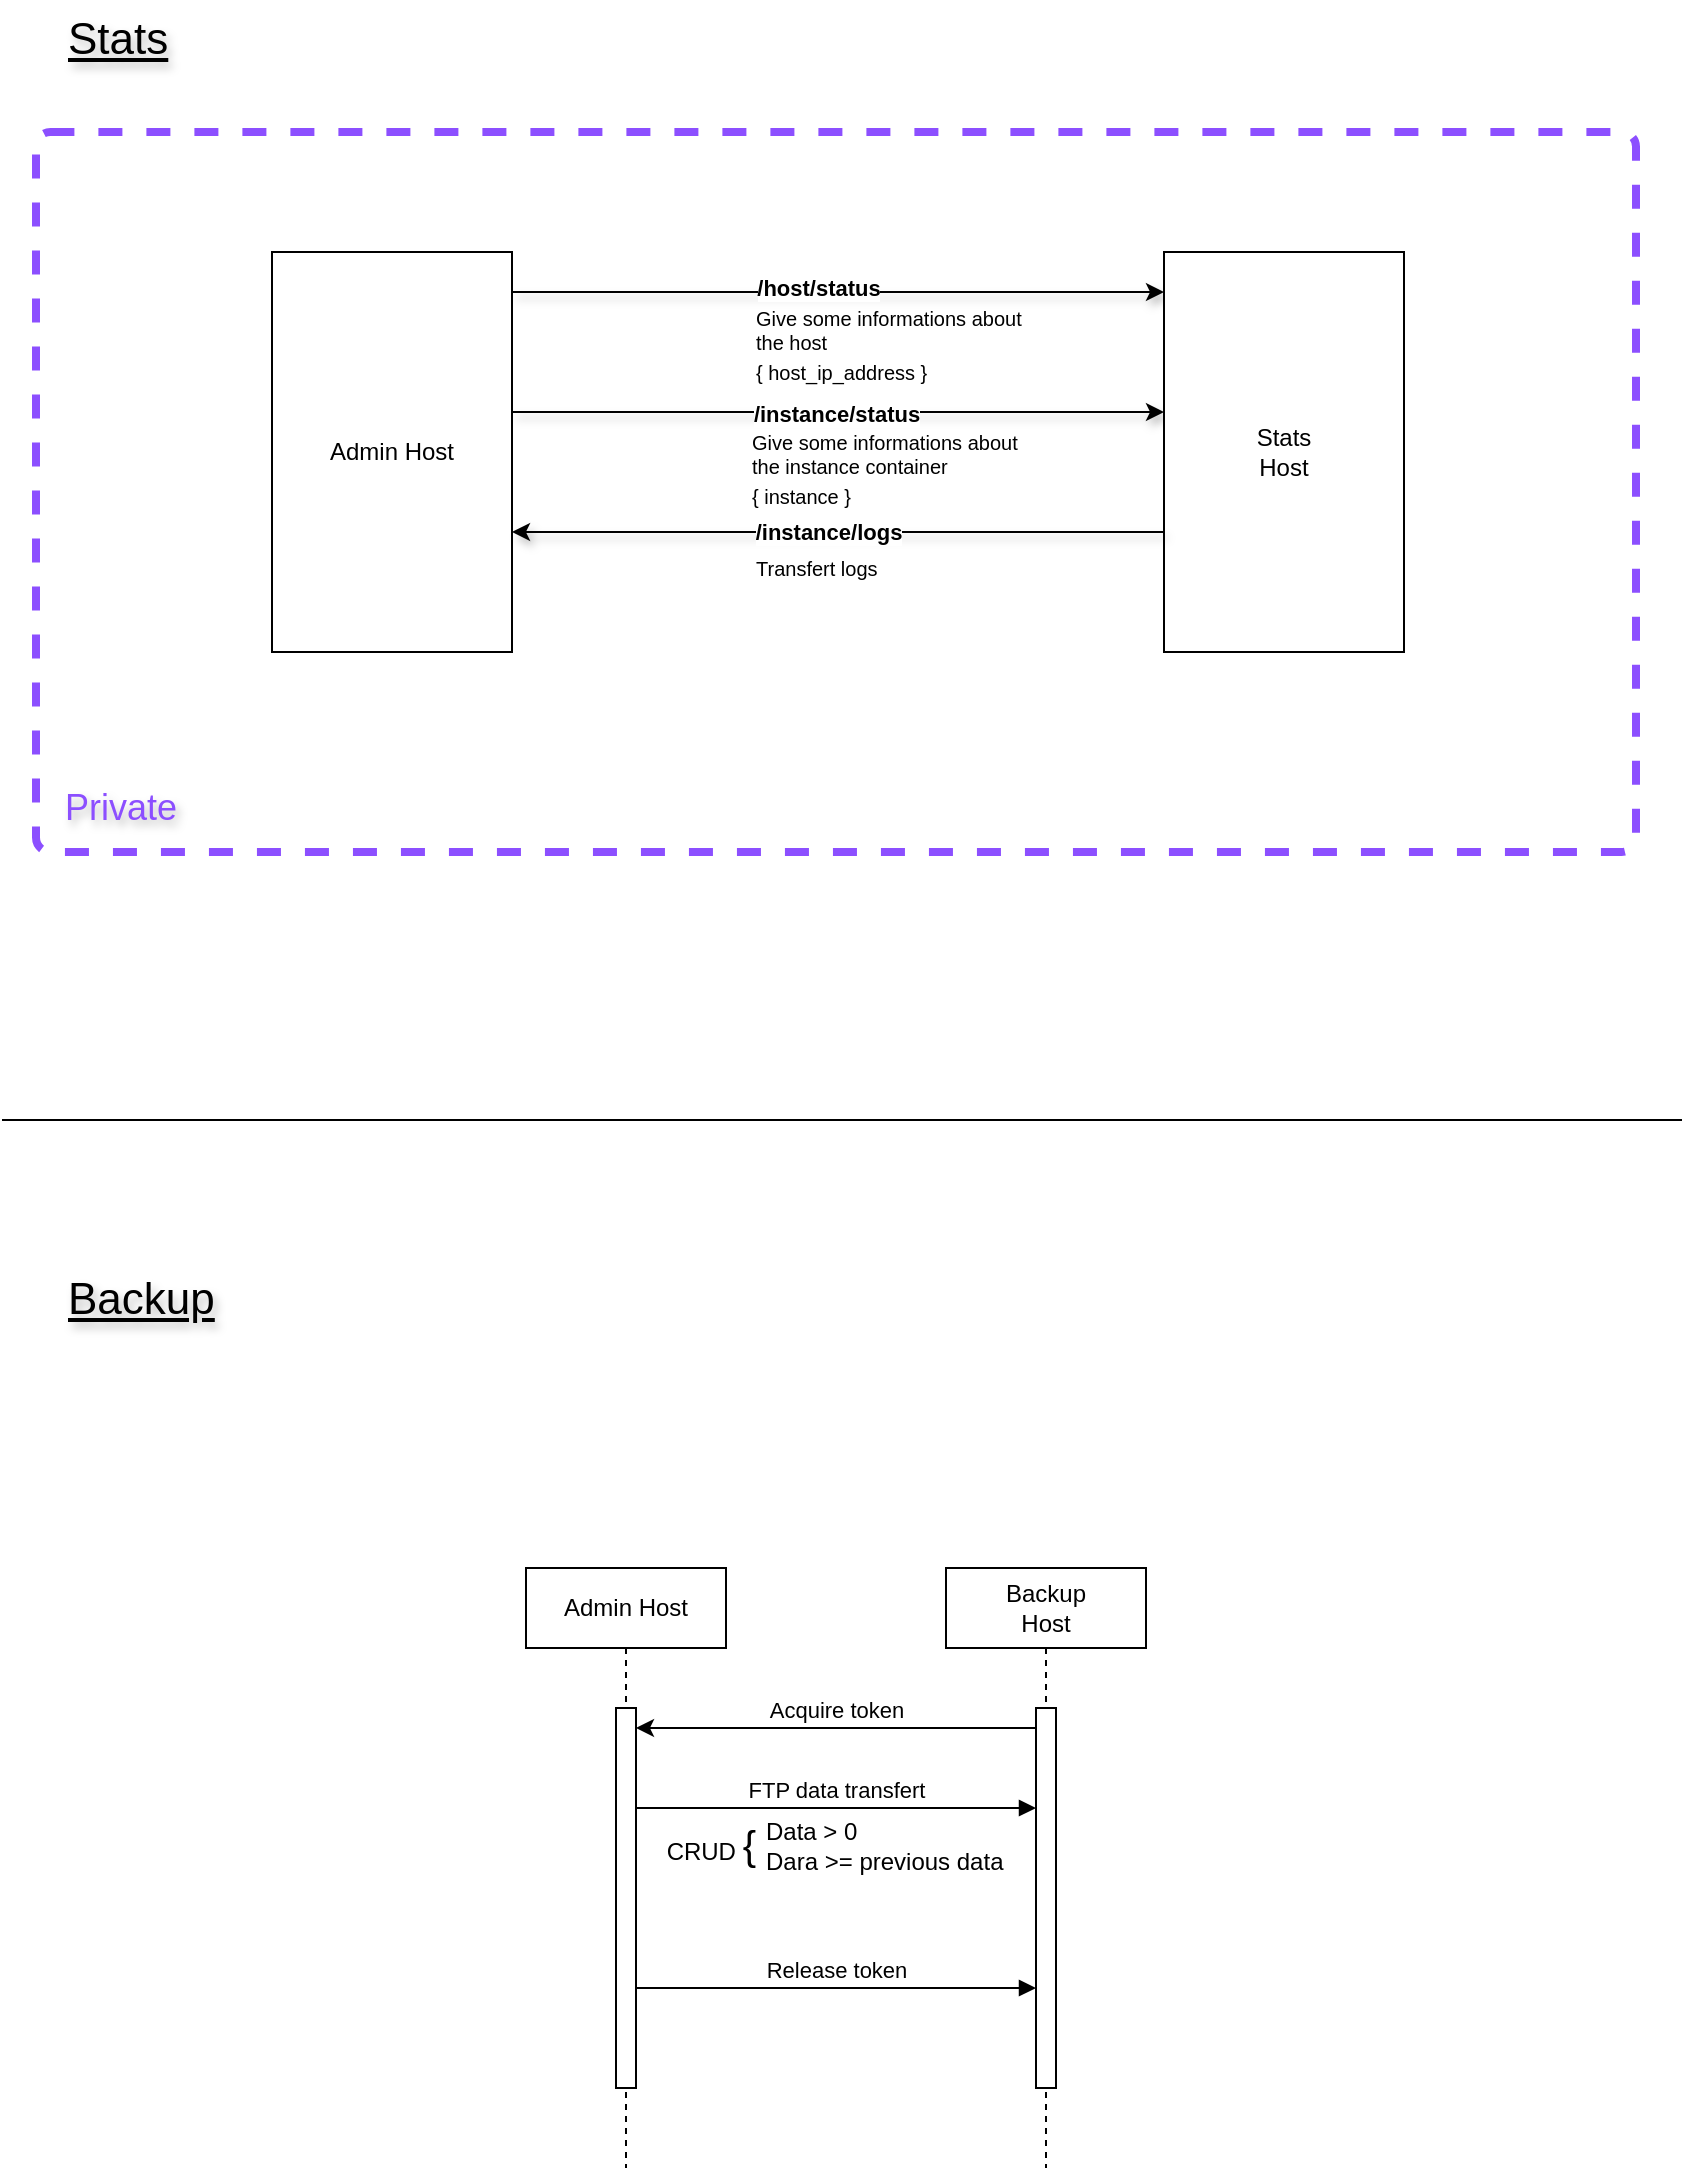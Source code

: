 <mxfile version="24.2.5" type="device">
  <diagram name="Admin" id="zxFufBINW5DzYveBnkqI">
    <mxGraphModel dx="1247" dy="-35" grid="1" gridSize="10" guides="1" tooltips="1" connect="1" arrows="1" fold="1" page="1" pageScale="1" pageWidth="1354" pageHeight="762" math="0" shadow="0">
      <root>
        <mxCell id="0" />
        <mxCell id="1" parent="0" />
        <mxCell id="yAXcgGLpdITlc99WxAyp-1" value="" style="rounded=1;whiteSpace=wrap;html=1;fillColor=none;dashed=1;strokeWidth=4;strokeColor=#8C4FFF;arcSize=2;" vertex="1" parent="1">
          <mxGeometry x="277" y="906" width="800" height="360" as="geometry" />
        </mxCell>
        <mxCell id="yAXcgGLpdITlc99WxAyp-2" value="&lt;font style=&quot;font-size: 22px;&quot;&gt;&lt;u&gt;Stats&lt;/u&gt;&lt;/font&gt;" style="text;html=1;align=left;verticalAlign=middle;resizable=0;points=[];autosize=1;strokeColor=none;fillColor=none;textShadow=1;" vertex="1" parent="1">
          <mxGeometry x="291" y="840" width="70" height="40" as="geometry" />
        </mxCell>
        <mxCell id="yAXcgGLpdITlc99WxAyp-4" style="edgeStyle=orthogonalEdgeStyle;rounded=0;orthogonalLoop=1;jettySize=auto;html=1;exitX=1;exitY=0.25;exitDx=0;exitDy=0;entryX=0;entryY=0.25;entryDx=0;entryDy=0;shadow=1;textShadow=1;fontStyle=1" edge="1" parent="1">
          <mxGeometry relative="1" as="geometry">
            <mxPoint x="515" y="986" as="sourcePoint" />
            <mxPoint x="841" y="986" as="targetPoint" />
          </mxGeometry>
        </mxCell>
        <mxCell id="yAXcgGLpdITlc99WxAyp-5" value="&lt;b&gt;/host/status&lt;/b&gt;" style="edgeLabel;html=1;align=center;verticalAlign=middle;resizable=0;points=[];textShadow=0;" vertex="1" connectable="0" parent="yAXcgGLpdITlc99WxAyp-4">
          <mxGeometry x="-0.065" y="2" relative="1" as="geometry">
            <mxPoint as="offset" />
          </mxGeometry>
        </mxCell>
        <mxCell id="yAXcgGLpdITlc99WxAyp-6" style="edgeStyle=orthogonalEdgeStyle;rounded=0;orthogonalLoop=1;jettySize=auto;html=1;exitX=1;exitY=0.75;exitDx=0;exitDy=0;entryX=0;entryY=0.75;entryDx=0;entryDy=0;shadow=1;textShadow=1;fontStyle=1" edge="1" parent="1">
          <mxGeometry relative="1" as="geometry">
            <mxPoint x="515" y="1046.0" as="sourcePoint" />
            <mxPoint x="841" y="1046.0" as="targetPoint" />
          </mxGeometry>
        </mxCell>
        <mxCell id="yAXcgGLpdITlc99WxAyp-7" value="&lt;b&gt;/instance/status&lt;/b&gt;" style="edgeLabel;html=1;align=center;verticalAlign=middle;resizable=0;points=[];textShadow=0;" vertex="1" connectable="0" parent="yAXcgGLpdITlc99WxAyp-6">
          <mxGeometry x="-0.082" y="-1" relative="1" as="geometry">
            <mxPoint x="12" as="offset" />
          </mxGeometry>
        </mxCell>
        <mxCell id="yAXcgGLpdITlc99WxAyp-8" value="Admin Host" style="whiteSpace=wrap;html=1;" vertex="1" parent="1">
          <mxGeometry x="395" y="966" width="120" height="200" as="geometry" />
        </mxCell>
        <mxCell id="yAXcgGLpdITlc99WxAyp-9" value="Stats&lt;br&gt;Host" style="whiteSpace=wrap;html=1;" vertex="1" parent="1">
          <mxGeometry x="841" y="966" width="120" height="200" as="geometry" />
        </mxCell>
        <mxCell id="yAXcgGLpdITlc99WxAyp-10" value="&lt;font color=&quot;#8c4fff&quot; style=&quot;font-size: 18px;&quot;&gt;Private&lt;/font&gt;" style="text;html=1;align=center;verticalAlign=middle;resizable=0;points=[];autosize=1;strokeColor=none;fillColor=none;textShadow=1;" vertex="1" parent="1">
          <mxGeometry x="279" y="1224" width="80" height="40" as="geometry" />
        </mxCell>
        <mxCell id="yAXcgGLpdITlc99WxAyp-11" style="edgeStyle=orthogonalEdgeStyle;rounded=0;orthogonalLoop=1;jettySize=auto;html=1;exitX=1;exitY=0.75;exitDx=0;exitDy=0;entryX=0;entryY=0.75;entryDx=0;entryDy=0;shadow=1;textShadow=1;fontStyle=1;endArrow=none;endFill=0;startArrow=classic;startFill=1;" edge="1" parent="1">
          <mxGeometry relative="1" as="geometry">
            <mxPoint x="515" y="1106.0" as="sourcePoint" />
            <mxPoint x="841" y="1106.0" as="targetPoint" />
          </mxGeometry>
        </mxCell>
        <mxCell id="yAXcgGLpdITlc99WxAyp-12" value="&lt;b&gt;/instance/logs&lt;/b&gt;" style="edgeLabel;html=1;align=center;verticalAlign=middle;resizable=0;points=[];textShadow=0;" vertex="1" connectable="0" parent="yAXcgGLpdITlc99WxAyp-11">
          <mxGeometry x="-0.082" y="-1" relative="1" as="geometry">
            <mxPoint x="8" y="-1" as="offset" />
          </mxGeometry>
        </mxCell>
        <mxCell id="yAXcgGLpdITlc99WxAyp-13" value="&lt;font style=&quot;font-size: 10px;&quot;&gt;{ host_ip_address }&lt;/font&gt;" style="text;html=1;align=left;verticalAlign=middle;resizable=0;points=[];autosize=1;strokeColor=none;fillColor=none;fontSize=10;" vertex="1" parent="1">
          <mxGeometry x="635" y="1011" width="110" height="30" as="geometry" />
        </mxCell>
        <mxCell id="yAXcgGLpdITlc99WxAyp-14" value="&lt;font style=&quot;font-size: 10px;&quot;&gt;Give some informations about &lt;br&gt;the host&lt;/font&gt;" style="text;html=1;align=left;verticalAlign=middle;resizable=0;points=[];autosize=1;strokeColor=none;fillColor=none;fontSize=10;" vertex="1" parent="1">
          <mxGeometry x="635" y="985" width="160" height="40" as="geometry" />
        </mxCell>
        <mxCell id="yAXcgGLpdITlc99WxAyp-15" value="&lt;font style=&quot;font-size: 10px;&quot;&gt;{ instance }&lt;/font&gt;" style="text;html=1;align=left;verticalAlign=middle;resizable=0;points=[];autosize=1;strokeColor=none;fillColor=none;fontSize=10;" vertex="1" parent="1">
          <mxGeometry x="633" y="1073" width="70" height="30" as="geometry" />
        </mxCell>
        <mxCell id="yAXcgGLpdITlc99WxAyp-16" value="&lt;font style=&quot;font-size: 10px;&quot;&gt;Give some informations about &lt;br&gt;the instance container&lt;/font&gt;" style="text;html=1;align=left;verticalAlign=middle;resizable=0;points=[];autosize=1;strokeColor=none;fillColor=none;fontSize=10;" vertex="1" parent="1">
          <mxGeometry x="633" y="1047" width="160" height="40" as="geometry" />
        </mxCell>
        <mxCell id="yAXcgGLpdITlc99WxAyp-17" value="Transfert logs" style="text;html=1;align=left;verticalAlign=middle;resizable=0;points=[];autosize=1;strokeColor=none;fillColor=none;fontSize=10;" vertex="1" parent="1">
          <mxGeometry x="635" y="1109" width="80" height="30" as="geometry" />
        </mxCell>
        <mxCell id="yAXcgGLpdITlc99WxAyp-18" value="Admin Host" style="shape=umlLifeline;perimeter=lifelinePerimeter;whiteSpace=wrap;html=1;container=0;dropTarget=0;collapsible=0;recursiveResize=0;outlineConnect=0;portConstraint=eastwest;newEdgeStyle={&quot;edgeStyle&quot;:&quot;elbowEdgeStyle&quot;,&quot;elbow&quot;:&quot;vertical&quot;,&quot;curved&quot;:0,&quot;rounded&quot;:0};" vertex="1" parent="1">
          <mxGeometry x="522" y="1624" width="100" height="300" as="geometry" />
        </mxCell>
        <mxCell id="yAXcgGLpdITlc99WxAyp-19" value="" style="html=1;points=[];perimeter=orthogonalPerimeter;outlineConnect=0;targetShapes=umlLifeline;portConstraint=eastwest;newEdgeStyle={&quot;edgeStyle&quot;:&quot;elbowEdgeStyle&quot;,&quot;elbow&quot;:&quot;vertical&quot;,&quot;curved&quot;:0,&quot;rounded&quot;:0};" vertex="1" parent="yAXcgGLpdITlc99WxAyp-18">
          <mxGeometry x="45" y="70" width="10" height="190" as="geometry" />
        </mxCell>
        <mxCell id="yAXcgGLpdITlc99WxAyp-20" value="Backup&lt;br&gt;Host" style="shape=umlLifeline;perimeter=lifelinePerimeter;whiteSpace=wrap;html=1;container=0;dropTarget=0;collapsible=0;recursiveResize=0;outlineConnect=0;portConstraint=eastwest;newEdgeStyle={&quot;edgeStyle&quot;:&quot;elbowEdgeStyle&quot;,&quot;elbow&quot;:&quot;vertical&quot;,&quot;curved&quot;:0,&quot;rounded&quot;:0};" vertex="1" parent="1">
          <mxGeometry x="732" y="1624" width="100" height="300" as="geometry" />
        </mxCell>
        <mxCell id="yAXcgGLpdITlc99WxAyp-21" value="" style="html=1;points=[];perimeter=orthogonalPerimeter;outlineConnect=0;targetShapes=umlLifeline;portConstraint=eastwest;newEdgeStyle={&quot;edgeStyle&quot;:&quot;elbowEdgeStyle&quot;,&quot;elbow&quot;:&quot;vertical&quot;,&quot;curved&quot;:0,&quot;rounded&quot;:0};" vertex="1" parent="yAXcgGLpdITlc99WxAyp-20">
          <mxGeometry x="45" y="70" width="10" height="190" as="geometry" />
        </mxCell>
        <mxCell id="yAXcgGLpdITlc99WxAyp-22" value="Acquire token" style="html=1;verticalAlign=bottom;endArrow=none;edgeStyle=elbowEdgeStyle;elbow=vertical;curved=0;rounded=0;startArrow=classic;startFill=1;endFill=0;" edge="1" parent="1" source="yAXcgGLpdITlc99WxAyp-19" target="yAXcgGLpdITlc99WxAyp-21">
          <mxGeometry relative="1" as="geometry">
            <mxPoint x="677" y="1714" as="sourcePoint" />
            <Array as="points">
              <mxPoint x="662" y="1704" />
            </Array>
            <mxPoint as="offset" />
          </mxGeometry>
        </mxCell>
        <mxCell id="yAXcgGLpdITlc99WxAyp-23" value="FTP data transfert" style="html=1;verticalAlign=bottom;endArrow=block;edgeStyle=elbowEdgeStyle;elbow=vertical;curved=0;rounded=0;" edge="1" parent="1" target="yAXcgGLpdITlc99WxAyp-21">
          <mxGeometry relative="1" as="geometry">
            <mxPoint x="577" y="1744" as="sourcePoint" />
            <Array as="points">
              <mxPoint x="662" y="1744" />
            </Array>
            <mxPoint x="747" y="1744" as="targetPoint" />
            <mxPoint as="offset" />
          </mxGeometry>
        </mxCell>
        <mxCell id="yAXcgGLpdITlc99WxAyp-24" value="CRUD &lt;font style=&quot;font-size: 20px;&quot;&gt;{&lt;/font&gt;" style="text;html=1;align=right;verticalAlign=middle;resizable=0;points=[];autosize=1;strokeColor=none;fillColor=none;" vertex="1" parent="1">
          <mxGeometry x="568" y="1742" width="70" height="40" as="geometry" />
        </mxCell>
        <mxCell id="yAXcgGLpdITlc99WxAyp-25" value="Data &amp;gt; 0&lt;br&gt;&lt;div style=&quot;&quot;&gt;&lt;span style=&quot;background-color: initial;&quot;&gt;Dara &amp;gt;= previous data&lt;/span&gt;&lt;/div&gt;" style="text;html=1;align=left;verticalAlign=middle;resizable=0;points=[];autosize=1;strokeColor=none;fillColor=none;" vertex="1" parent="1">
          <mxGeometry x="640" y="1743" width="140" height="40" as="geometry" />
        </mxCell>
        <mxCell id="yAXcgGLpdITlc99WxAyp-26" value="Release token" style="html=1;verticalAlign=bottom;endArrow=block;edgeStyle=elbowEdgeStyle;elbow=vertical;curved=0;rounded=0;" edge="1" parent="1" target="yAXcgGLpdITlc99WxAyp-21">
          <mxGeometry relative="1" as="geometry">
            <mxPoint x="577" y="1834" as="sourcePoint" />
            <Array as="points">
              <mxPoint x="662" y="1834" />
            </Array>
            <mxPoint x="747" y="1834" as="targetPoint" />
            <mxPoint as="offset" />
          </mxGeometry>
        </mxCell>
        <mxCell id="yAXcgGLpdITlc99WxAyp-27" value="" style="endArrow=none;html=1;rounded=0;" edge="1" parent="1">
          <mxGeometry width="50" height="50" relative="1" as="geometry">
            <mxPoint x="260" y="1400" as="sourcePoint" />
            <mxPoint x="1100" y="1400" as="targetPoint" />
          </mxGeometry>
        </mxCell>
        <mxCell id="yAXcgGLpdITlc99WxAyp-28" value="&lt;font style=&quot;font-size: 22px;&quot;&gt;&lt;u&gt;Backup&lt;/u&gt;&lt;/font&gt;" style="text;html=1;align=left;verticalAlign=middle;resizable=0;points=[];autosize=1;strokeColor=none;fillColor=none;textShadow=1;" vertex="1" parent="1">
          <mxGeometry x="291" y="1470" width="100" height="40" as="geometry" />
        </mxCell>
      </root>
    </mxGraphModel>
  </diagram>
</mxfile>
